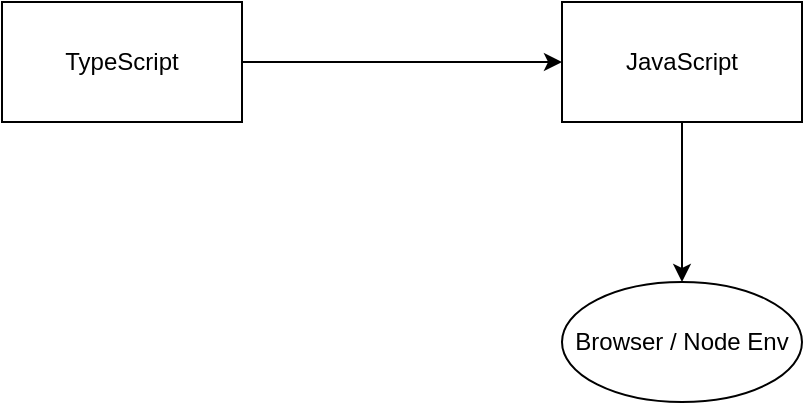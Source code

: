 <mxfile version="16.4.5" type="device"><diagram id="m6nDwoIQcSLeU1OFLvfM" name="Page-1"><mxGraphModel dx="834" dy="463" grid="1" gridSize="10" guides="1" tooltips="1" connect="1" arrows="1" fold="1" page="1" pageScale="1" pageWidth="850" pageHeight="1100" math="0" shadow="0"><root><mxCell id="0"/><mxCell id="1" parent="0"/><mxCell id="v52bWHD53P9cx1HHL9Lp-3" value="" style="edgeStyle=orthogonalEdgeStyle;rounded=0;orthogonalLoop=1;jettySize=auto;html=1;" edge="1" parent="1" source="v52bWHD53P9cx1HHL9Lp-1" target="v52bWHD53P9cx1HHL9Lp-2"><mxGeometry relative="1" as="geometry"><Array as="points"><mxPoint x="330" y="230"/><mxPoint x="330" y="230"/></Array></mxGeometry></mxCell><mxCell id="v52bWHD53P9cx1HHL9Lp-1" value="TypeScript" style="rounded=0;whiteSpace=wrap;html=1;" vertex="1" parent="1"><mxGeometry x="130" y="200" width="120" height="60" as="geometry"/></mxCell><mxCell id="v52bWHD53P9cx1HHL9Lp-5" value="" style="edgeStyle=orthogonalEdgeStyle;rounded=0;orthogonalLoop=1;jettySize=auto;html=1;" edge="1" parent="1" source="v52bWHD53P9cx1HHL9Lp-2" target="v52bWHD53P9cx1HHL9Lp-4"><mxGeometry relative="1" as="geometry"/></mxCell><mxCell id="v52bWHD53P9cx1HHL9Lp-2" value="JavaScript" style="rounded=0;whiteSpace=wrap;html=1;" vertex="1" parent="1"><mxGeometry x="410" y="200" width="120" height="60" as="geometry"/></mxCell><mxCell id="v52bWHD53P9cx1HHL9Lp-4" value="Browser / Node Env" style="ellipse;whiteSpace=wrap;html=1;rounded=0;" vertex="1" parent="1"><mxGeometry x="410" y="340" width="120" height="60" as="geometry"/></mxCell></root></mxGraphModel></diagram></mxfile>